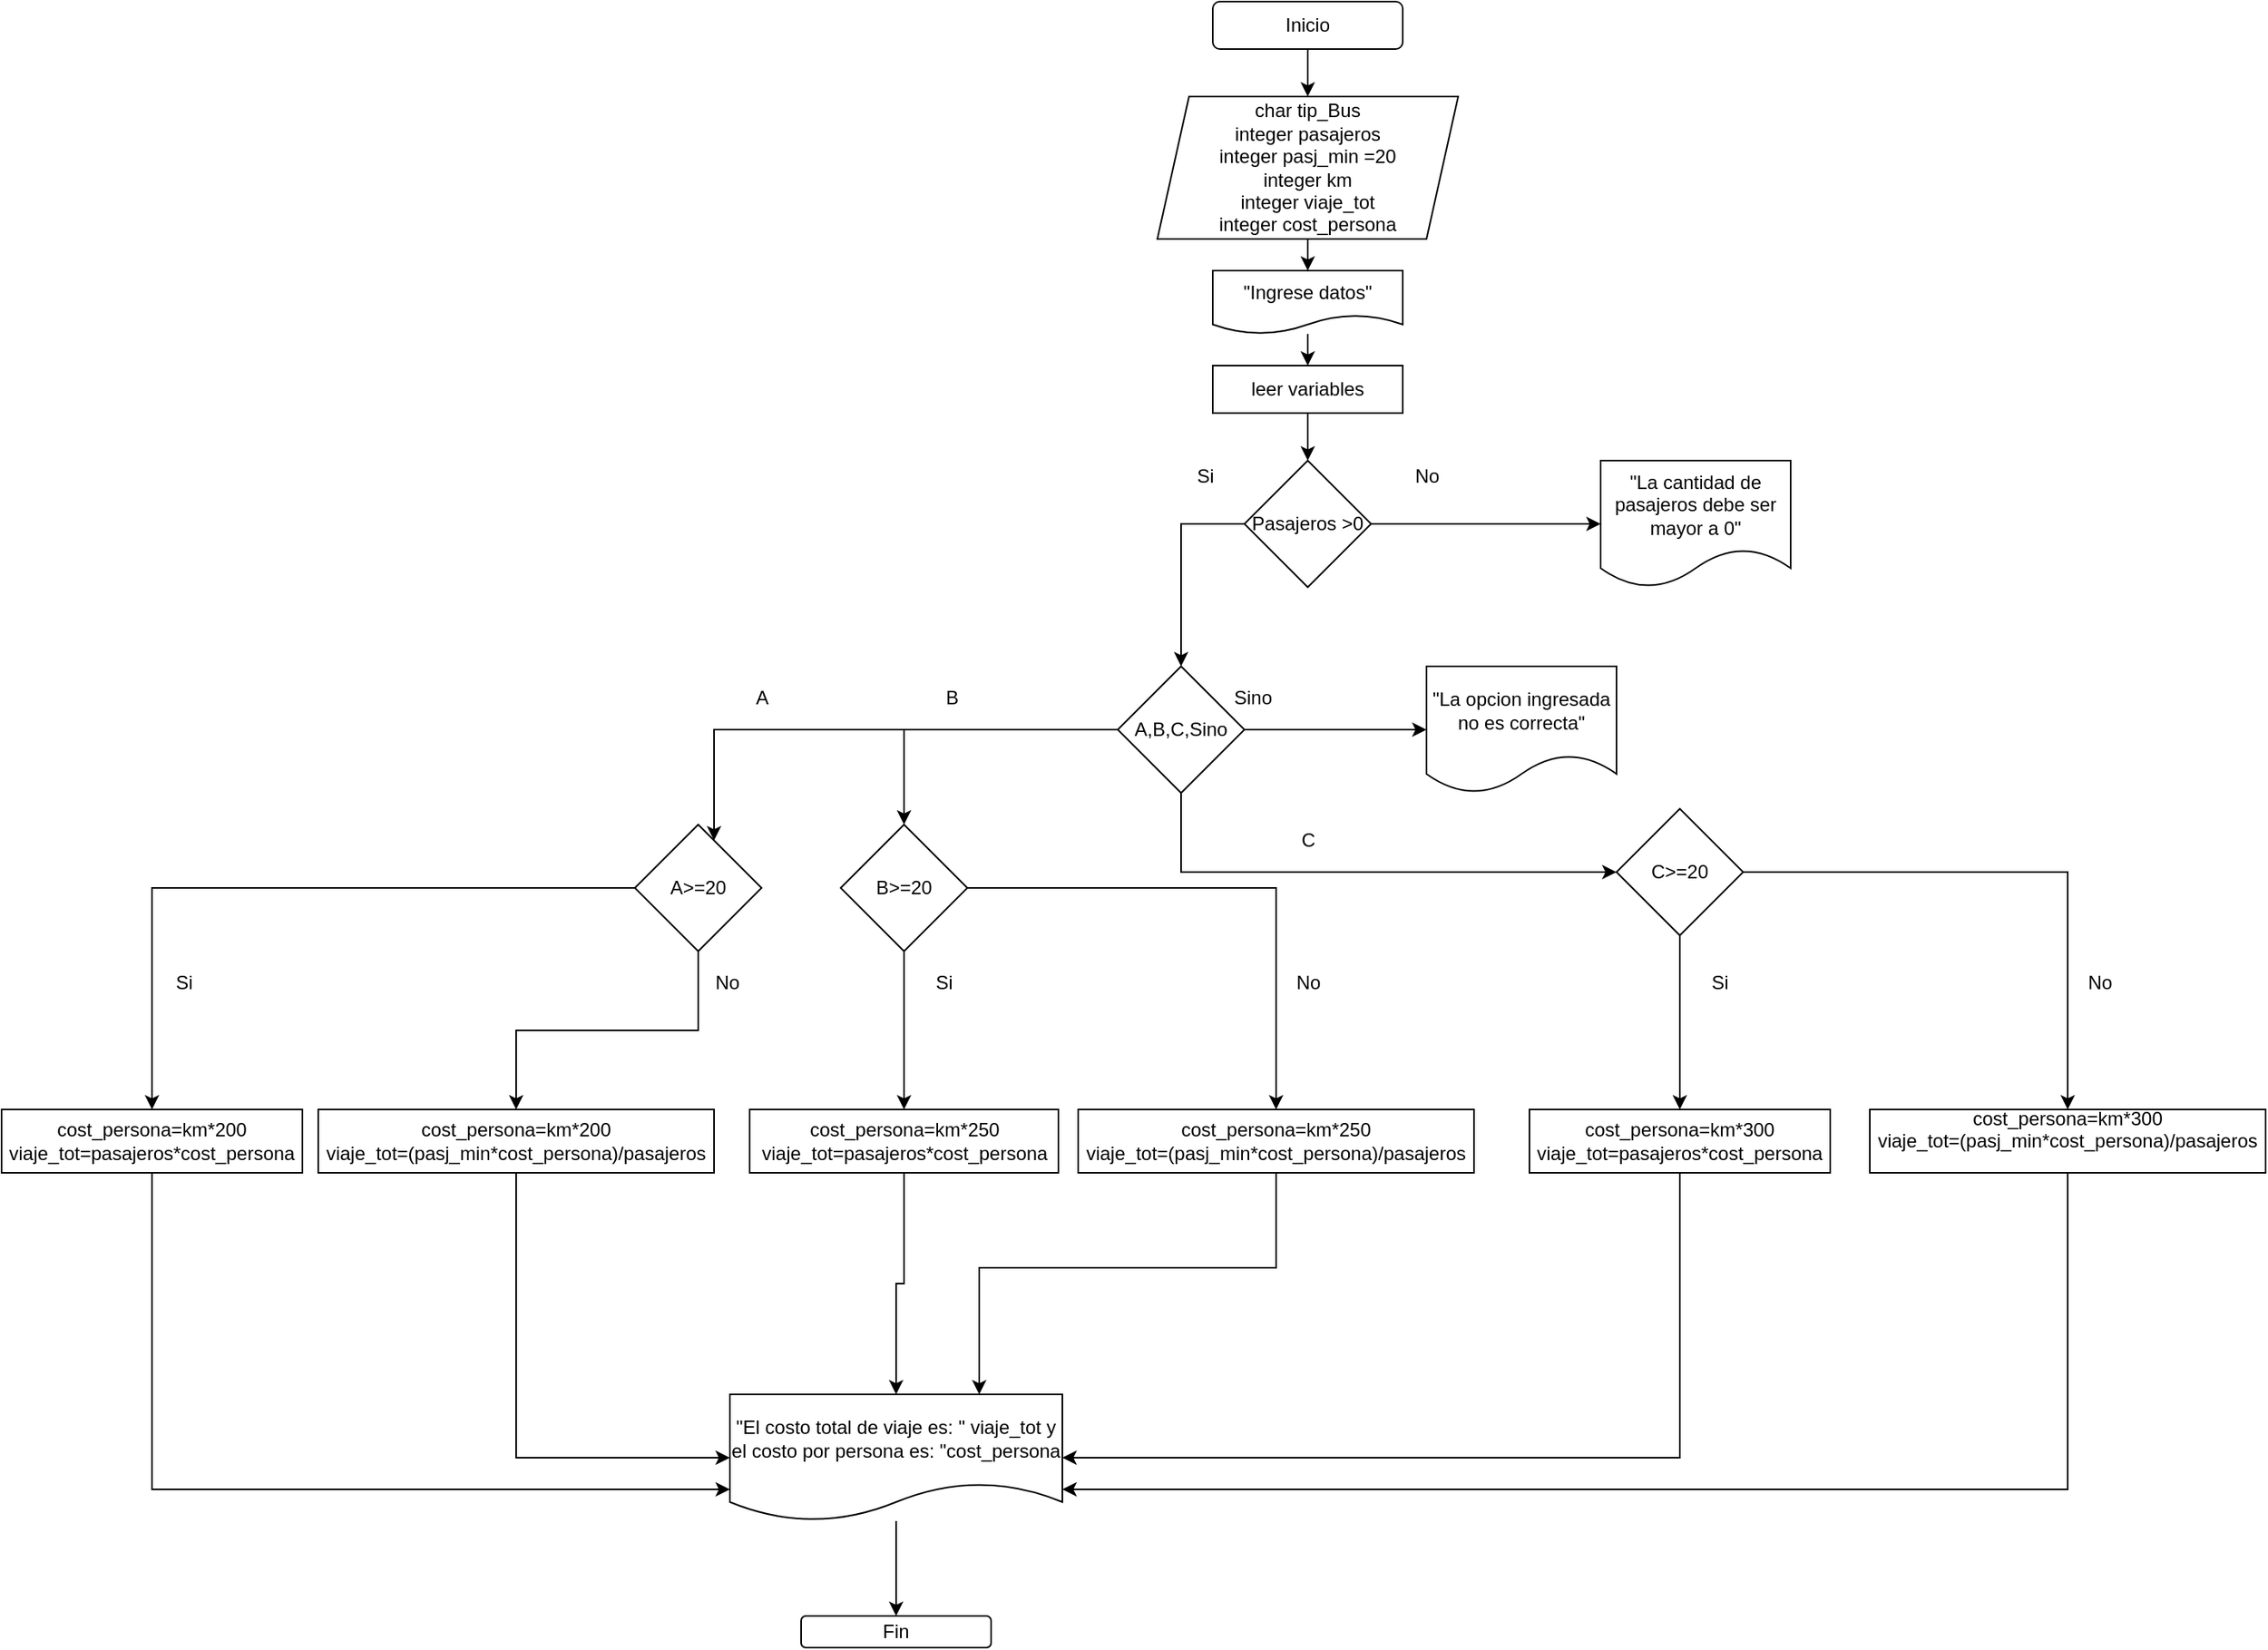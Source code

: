 <mxfile version="14.6.12" type="device"><diagram id="PZD9laoKq9WPwmswCj46" name="Page-1"><mxGraphModel dx="2207" dy="491" grid="1" gridSize="10" guides="1" tooltips="1" connect="1" arrows="1" fold="1" page="1" pageScale="1" pageWidth="1169" pageHeight="1654" math="0" shadow="0"><root><mxCell id="0"/><mxCell id="1" parent="0"/><mxCell id="CfpBCdrQQZ7qtAmF0fkZ-4" style="edgeStyle=orthogonalEdgeStyle;rounded=0;orthogonalLoop=1;jettySize=auto;html=1;entryX=0.5;entryY=0;entryDx=0;entryDy=0;" edge="1" parent="1" source="CfpBCdrQQZ7qtAmF0fkZ-1" target="CfpBCdrQQZ7qtAmF0fkZ-3"><mxGeometry relative="1" as="geometry"/></mxCell><mxCell id="CfpBCdrQQZ7qtAmF0fkZ-1" value="Inicio" style="rounded=1;whiteSpace=wrap;html=1;" vertex="1" parent="1"><mxGeometry x="525" y="50" width="120" height="30" as="geometry"/></mxCell><mxCell id="CfpBCdrQQZ7qtAmF0fkZ-10" style="edgeStyle=orthogonalEdgeStyle;rounded=0;orthogonalLoop=1;jettySize=auto;html=1;" edge="1" parent="1" source="CfpBCdrQQZ7qtAmF0fkZ-3" target="CfpBCdrQQZ7qtAmF0fkZ-7"><mxGeometry relative="1" as="geometry"/></mxCell><mxCell id="CfpBCdrQQZ7qtAmF0fkZ-3" value="&lt;div&gt;char tip_Bus&lt;/div&gt;&lt;div&gt;integer pasajeros&lt;/div&gt;&lt;div&gt;integer pasj_min =20&lt;/div&gt;&lt;div&gt;integer km&lt;/div&gt;&lt;div&gt;integer viaje_tot&lt;/div&gt;&lt;div&gt;integer cost_persona&lt;/div&gt;" style="shape=parallelogram;perimeter=parallelogramPerimeter;whiteSpace=wrap;html=1;fixedSize=1;" vertex="1" parent="1"><mxGeometry x="490" y="110" width="190" height="90" as="geometry"/></mxCell><mxCell id="CfpBCdrQQZ7qtAmF0fkZ-11" style="edgeStyle=orthogonalEdgeStyle;rounded=0;orthogonalLoop=1;jettySize=auto;html=1;entryX=0.5;entryY=0;entryDx=0;entryDy=0;" edge="1" parent="1" source="CfpBCdrQQZ7qtAmF0fkZ-7" target="CfpBCdrQQZ7qtAmF0fkZ-9"><mxGeometry relative="1" as="geometry"/></mxCell><mxCell id="CfpBCdrQQZ7qtAmF0fkZ-7" value="&quot;Ingrese datos&quot;" style="shape=document;whiteSpace=wrap;html=1;boundedLbl=1;" vertex="1" parent="1"><mxGeometry x="525" y="220" width="120" height="40" as="geometry"/></mxCell><mxCell id="CfpBCdrQQZ7qtAmF0fkZ-13" style="edgeStyle=orthogonalEdgeStyle;rounded=0;orthogonalLoop=1;jettySize=auto;html=1;" edge="1" parent="1" source="CfpBCdrQQZ7qtAmF0fkZ-9" target="CfpBCdrQQZ7qtAmF0fkZ-12"><mxGeometry relative="1" as="geometry"/></mxCell><mxCell id="CfpBCdrQQZ7qtAmF0fkZ-9" value="leer variables" style="rounded=0;whiteSpace=wrap;html=1;" vertex="1" parent="1"><mxGeometry x="525" y="280" width="120" height="30" as="geometry"/></mxCell><mxCell id="CfpBCdrQQZ7qtAmF0fkZ-14" style="edgeStyle=orthogonalEdgeStyle;rounded=0;orthogonalLoop=1;jettySize=auto;html=1;exitX=0;exitY=0.5;exitDx=0;exitDy=0;" edge="1" parent="1" source="CfpBCdrQQZ7qtAmF0fkZ-12" target="CfpBCdrQQZ7qtAmF0fkZ-21"><mxGeometry relative="1" as="geometry"><mxPoint x="340" y="480" as="targetPoint"/></mxGeometry></mxCell><mxCell id="CfpBCdrQQZ7qtAmF0fkZ-15" style="edgeStyle=orthogonalEdgeStyle;rounded=0;orthogonalLoop=1;jettySize=auto;html=1;entryX=0;entryY=0.5;entryDx=0;entryDy=0;" edge="1" parent="1" source="CfpBCdrQQZ7qtAmF0fkZ-12" target="CfpBCdrQQZ7qtAmF0fkZ-18"><mxGeometry relative="1" as="geometry"><mxPoint x="750" y="380" as="targetPoint"/></mxGeometry></mxCell><mxCell id="CfpBCdrQQZ7qtAmF0fkZ-12" value="Pasajeros &amp;gt;0" style="rhombus;whiteSpace=wrap;html=1;" vertex="1" parent="1"><mxGeometry x="545" y="340" width="80" height="80" as="geometry"/></mxCell><mxCell id="CfpBCdrQQZ7qtAmF0fkZ-16" value="No" style="text;html=1;align=center;verticalAlign=middle;resizable=0;points=[];autosize=1;strokeColor=none;" vertex="1" parent="1"><mxGeometry x="645" y="340" width="30" height="20" as="geometry"/></mxCell><mxCell id="CfpBCdrQQZ7qtAmF0fkZ-18" value="&quot;La cantidad de pasajeros debe ser mayor a 0&quot;" style="shape=document;whiteSpace=wrap;html=1;boundedLbl=1;" vertex="1" parent="1"><mxGeometry x="770" y="340" width="120" height="80" as="geometry"/></mxCell><mxCell id="CfpBCdrQQZ7qtAmF0fkZ-23" style="edgeStyle=orthogonalEdgeStyle;rounded=0;orthogonalLoop=1;jettySize=auto;html=1;exitX=0;exitY=0.5;exitDx=0;exitDy=0;" edge="1" parent="1" source="CfpBCdrQQZ7qtAmF0fkZ-21" target="CfpBCdrQQZ7qtAmF0fkZ-22"><mxGeometry relative="1" as="geometry"><Array as="points"><mxPoint x="210" y="510"/></Array></mxGeometry></mxCell><mxCell id="CfpBCdrQQZ7qtAmF0fkZ-25" style="edgeStyle=orthogonalEdgeStyle;rounded=0;orthogonalLoop=1;jettySize=auto;html=1;entryX=0.5;entryY=0;entryDx=0;entryDy=0;" edge="1" parent="1" source="CfpBCdrQQZ7qtAmF0fkZ-21" target="CfpBCdrQQZ7qtAmF0fkZ-24"><mxGeometry relative="1" as="geometry"/></mxCell><mxCell id="CfpBCdrQQZ7qtAmF0fkZ-27" style="edgeStyle=orthogonalEdgeStyle;rounded=0;orthogonalLoop=1;jettySize=auto;html=1;" edge="1" parent="1" source="CfpBCdrQQZ7qtAmF0fkZ-21" target="CfpBCdrQQZ7qtAmF0fkZ-26"><mxGeometry relative="1" as="geometry"><Array as="points"><mxPoint x="505" y="600"/></Array></mxGeometry></mxCell><mxCell id="CfpBCdrQQZ7qtAmF0fkZ-33" style="edgeStyle=orthogonalEdgeStyle;rounded=0;orthogonalLoop=1;jettySize=auto;html=1;entryX=0;entryY=0.5;entryDx=0;entryDy=0;" edge="1" parent="1" source="CfpBCdrQQZ7qtAmF0fkZ-21" target="CfpBCdrQQZ7qtAmF0fkZ-32"><mxGeometry relative="1" as="geometry"/></mxCell><mxCell id="CfpBCdrQQZ7qtAmF0fkZ-21" value="A,B,C,Sino" style="rhombus;whiteSpace=wrap;html=1;" vertex="1" parent="1"><mxGeometry x="465" y="470" width="80" height="80" as="geometry"/></mxCell><mxCell id="CfpBCdrQQZ7qtAmF0fkZ-39" style="edgeStyle=orthogonalEdgeStyle;rounded=0;orthogonalLoop=1;jettySize=auto;html=1;exitX=0;exitY=0.5;exitDx=0;exitDy=0;entryX=0.5;entryY=0;entryDx=0;entryDy=0;" edge="1" parent="1" source="CfpBCdrQQZ7qtAmF0fkZ-22" target="CfpBCdrQQZ7qtAmF0fkZ-38"><mxGeometry relative="1" as="geometry"/></mxCell><mxCell id="CfpBCdrQQZ7qtAmF0fkZ-41" style="edgeStyle=orthogonalEdgeStyle;rounded=0;orthogonalLoop=1;jettySize=auto;html=1;entryX=0.5;entryY=0;entryDx=0;entryDy=0;" edge="1" parent="1" source="CfpBCdrQQZ7qtAmF0fkZ-22" target="CfpBCdrQQZ7qtAmF0fkZ-40"><mxGeometry relative="1" as="geometry"><Array as="points"><mxPoint x="200" y="700"/><mxPoint x="85" y="700"/></Array></mxGeometry></mxCell><mxCell id="CfpBCdrQQZ7qtAmF0fkZ-22" value="A&amp;gt;=20" style="rhombus;whiteSpace=wrap;html=1;" vertex="1" parent="1"><mxGeometry x="160" y="570" width="80" height="80" as="geometry"/></mxCell><mxCell id="CfpBCdrQQZ7qtAmF0fkZ-45" style="edgeStyle=orthogonalEdgeStyle;rounded=0;orthogonalLoop=1;jettySize=auto;html=1;" edge="1" parent="1" source="CfpBCdrQQZ7qtAmF0fkZ-24" target="CfpBCdrQQZ7qtAmF0fkZ-44"><mxGeometry relative="1" as="geometry"/></mxCell><mxCell id="CfpBCdrQQZ7qtAmF0fkZ-49" style="edgeStyle=orthogonalEdgeStyle;rounded=0;orthogonalLoop=1;jettySize=auto;html=1;exitX=1;exitY=0.5;exitDx=0;exitDy=0;" edge="1" parent="1" source="CfpBCdrQQZ7qtAmF0fkZ-24" target="CfpBCdrQQZ7qtAmF0fkZ-47"><mxGeometry relative="1" as="geometry"/></mxCell><mxCell id="CfpBCdrQQZ7qtAmF0fkZ-24" value="&lt;span style=&quot;font-weight: 400&quot;&gt;B&amp;gt;=20&lt;/span&gt;" style="rhombus;whiteSpace=wrap;html=1;fontStyle=1" vertex="1" parent="1"><mxGeometry x="290" y="570" width="80" height="80" as="geometry"/></mxCell><mxCell id="CfpBCdrQQZ7qtAmF0fkZ-53" style="edgeStyle=orthogonalEdgeStyle;rounded=0;orthogonalLoop=1;jettySize=auto;html=1;entryX=0.5;entryY=0;entryDx=0;entryDy=0;" edge="1" parent="1" source="CfpBCdrQQZ7qtAmF0fkZ-26" target="CfpBCdrQQZ7qtAmF0fkZ-52"><mxGeometry relative="1" as="geometry"/></mxCell><mxCell id="CfpBCdrQQZ7qtAmF0fkZ-57" style="edgeStyle=orthogonalEdgeStyle;rounded=0;orthogonalLoop=1;jettySize=auto;html=1;entryX=0.5;entryY=0;entryDx=0;entryDy=0;" edge="1" parent="1" source="CfpBCdrQQZ7qtAmF0fkZ-26" target="CfpBCdrQQZ7qtAmF0fkZ-55"><mxGeometry relative="1" as="geometry"/></mxCell><mxCell id="CfpBCdrQQZ7qtAmF0fkZ-26" value="C&amp;gt;=20" style="rhombus;whiteSpace=wrap;html=1;" vertex="1" parent="1"><mxGeometry x="780" y="560" width="80" height="80" as="geometry"/></mxCell><mxCell id="CfpBCdrQQZ7qtAmF0fkZ-28" value="Si" style="text;html=1;align=center;verticalAlign=middle;resizable=0;points=[];autosize=1;strokeColor=none;" vertex="1" parent="1"><mxGeometry x="505" y="340" width="30" height="20" as="geometry"/></mxCell><mxCell id="CfpBCdrQQZ7qtAmF0fkZ-29" value="A" style="text;html=1;align=center;verticalAlign=middle;resizable=0;points=[];autosize=1;strokeColor=none;" vertex="1" parent="1"><mxGeometry x="230" y="480" width="20" height="20" as="geometry"/></mxCell><mxCell id="CfpBCdrQQZ7qtAmF0fkZ-30" value="B" style="text;html=1;align=center;verticalAlign=middle;resizable=0;points=[];autosize=1;strokeColor=none;" vertex="1" parent="1"><mxGeometry x="350" y="480" width="20" height="20" as="geometry"/></mxCell><mxCell id="CfpBCdrQQZ7qtAmF0fkZ-31" value="C" style="text;html=1;align=center;verticalAlign=middle;resizable=0;points=[];autosize=1;strokeColor=none;" vertex="1" parent="1"><mxGeometry x="575" y="570" width="20" height="20" as="geometry"/></mxCell><mxCell id="CfpBCdrQQZ7qtAmF0fkZ-32" value="&quot;La opcion ingresada no es correcta&quot;" style="shape=document;whiteSpace=wrap;html=1;boundedLbl=1;" vertex="1" parent="1"><mxGeometry x="660" y="470" width="120" height="80" as="geometry"/></mxCell><mxCell id="CfpBCdrQQZ7qtAmF0fkZ-34" value="Sino" style="text;html=1;align=center;verticalAlign=middle;resizable=0;points=[];autosize=1;strokeColor=none;" vertex="1" parent="1"><mxGeometry x="530" y="480" width="40" height="20" as="geometry"/></mxCell><mxCell id="CfpBCdrQQZ7qtAmF0fkZ-60" style="edgeStyle=orthogonalEdgeStyle;rounded=0;orthogonalLoop=1;jettySize=auto;html=1;entryX=0;entryY=0.75;entryDx=0;entryDy=0;" edge="1" parent="1" source="CfpBCdrQQZ7qtAmF0fkZ-38" target="CfpBCdrQQZ7qtAmF0fkZ-59"><mxGeometry relative="1" as="geometry"><Array as="points"><mxPoint x="-145" y="990"/></Array></mxGeometry></mxCell><mxCell id="CfpBCdrQQZ7qtAmF0fkZ-38" value="&lt;div&gt;cost_persona=km*200&lt;/div&gt;&lt;div&gt;&lt;span&gt;&#9;&#9;&#9;&lt;/span&gt;viaje_tot=pasajeros*cost_persona&lt;/div&gt;" style="rounded=0;whiteSpace=wrap;html=1;" vertex="1" parent="1"><mxGeometry x="-240" y="750" width="190" height="40" as="geometry"/></mxCell><mxCell id="CfpBCdrQQZ7qtAmF0fkZ-61" style="edgeStyle=orthogonalEdgeStyle;rounded=0;orthogonalLoop=1;jettySize=auto;html=1;entryX=0;entryY=0.5;entryDx=0;entryDy=0;" edge="1" parent="1" source="CfpBCdrQQZ7qtAmF0fkZ-40" target="CfpBCdrQQZ7qtAmF0fkZ-59"><mxGeometry relative="1" as="geometry"><Array as="points"><mxPoint x="85" y="970"/></Array></mxGeometry></mxCell><mxCell id="CfpBCdrQQZ7qtAmF0fkZ-40" value="&lt;div&gt;cost_persona=km*200&lt;/div&gt;&lt;div&gt;&lt;span&gt;viaje_tot=(pasj_min*cost_persona)/pasajeros&lt;/span&gt;&lt;/div&gt;" style="rounded=0;whiteSpace=wrap;html=1;" vertex="1" parent="1"><mxGeometry x="-40" y="750" width="250" height="40" as="geometry"/></mxCell><mxCell id="CfpBCdrQQZ7qtAmF0fkZ-42" value="Si" style="text;html=1;align=center;verticalAlign=middle;resizable=0;points=[];autosize=1;strokeColor=none;" vertex="1" parent="1"><mxGeometry x="-140" y="660" width="30" height="20" as="geometry"/></mxCell><mxCell id="CfpBCdrQQZ7qtAmF0fkZ-43" value="No" style="text;html=1;align=center;verticalAlign=middle;resizable=0;points=[];autosize=1;strokeColor=none;" vertex="1" parent="1"><mxGeometry x="202.5" y="660" width="30" height="20" as="geometry"/></mxCell><mxCell id="CfpBCdrQQZ7qtAmF0fkZ-66" style="edgeStyle=orthogonalEdgeStyle;rounded=0;orthogonalLoop=1;jettySize=auto;html=1;entryX=0.5;entryY=0;entryDx=0;entryDy=0;" edge="1" parent="1" source="CfpBCdrQQZ7qtAmF0fkZ-44" target="CfpBCdrQQZ7qtAmF0fkZ-59"><mxGeometry relative="1" as="geometry"/></mxCell><mxCell id="CfpBCdrQQZ7qtAmF0fkZ-44" value="&lt;div&gt;&lt;span&gt;&#9;&#9;&#9;&lt;/span&gt;cost_persona=km*250&lt;/div&gt;&lt;div&gt;&lt;span&gt;&#9;&#9;&#9;&lt;/span&gt;viaje_tot=pasajeros*cost_persona&lt;/div&gt;" style="rounded=0;whiteSpace=wrap;html=1;" vertex="1" parent="1"><mxGeometry x="232.5" y="750" width="195" height="40" as="geometry"/></mxCell><mxCell id="CfpBCdrQQZ7qtAmF0fkZ-63" style="edgeStyle=orthogonalEdgeStyle;rounded=0;orthogonalLoop=1;jettySize=auto;html=1;entryX=0.75;entryY=0;entryDx=0;entryDy=0;" edge="1" parent="1" source="CfpBCdrQQZ7qtAmF0fkZ-47" target="CfpBCdrQQZ7qtAmF0fkZ-59"><mxGeometry relative="1" as="geometry"><Array as="points"><mxPoint x="565" y="850"/><mxPoint x="378" y="850"/></Array></mxGeometry></mxCell><mxCell id="CfpBCdrQQZ7qtAmF0fkZ-47" value="&lt;div&gt;cost_persona=km*250&lt;/div&gt;&lt;div&gt;&lt;span&gt;&#9;&#9;&#9;&lt;/span&gt;viaje_tot=(pasj_min*cost_persona)/pasajeros&lt;/div&gt;" style="rounded=0;whiteSpace=wrap;html=1;" vertex="1" parent="1"><mxGeometry x="440" y="750" width="250" height="40" as="geometry"/></mxCell><mxCell id="CfpBCdrQQZ7qtAmF0fkZ-48" value="Si" style="text;html=1;align=center;verticalAlign=middle;resizable=0;points=[];autosize=1;strokeColor=none;" vertex="1" parent="1"><mxGeometry x="340" y="660" width="30" height="20" as="geometry"/></mxCell><mxCell id="CfpBCdrQQZ7qtAmF0fkZ-51" value="No" style="text;html=1;align=center;verticalAlign=middle;resizable=0;points=[];autosize=1;strokeColor=none;" vertex="1" parent="1"><mxGeometry x="570" y="660" width="30" height="20" as="geometry"/></mxCell><mxCell id="CfpBCdrQQZ7qtAmF0fkZ-64" style="edgeStyle=orthogonalEdgeStyle;rounded=0;orthogonalLoop=1;jettySize=auto;html=1;exitX=0.5;exitY=1;exitDx=0;exitDy=0;entryX=1;entryY=0.5;entryDx=0;entryDy=0;" edge="1" parent="1" source="CfpBCdrQQZ7qtAmF0fkZ-52" target="CfpBCdrQQZ7qtAmF0fkZ-59"><mxGeometry relative="1" as="geometry"/></mxCell><mxCell id="CfpBCdrQQZ7qtAmF0fkZ-52" value="&lt;div&gt;cost_persona=km*300&lt;/div&gt;&lt;div&gt;&lt;span&gt;&#9;&#9;&#9;&lt;/span&gt;viaje_tot=pasajeros*cost_persona&lt;/div&gt;" style="rounded=0;whiteSpace=wrap;html=1;" vertex="1" parent="1"><mxGeometry x="725" y="750" width="190" height="40" as="geometry"/></mxCell><mxCell id="CfpBCdrQQZ7qtAmF0fkZ-54" value="Si" style="text;html=1;align=center;verticalAlign=middle;resizable=0;points=[];autosize=1;strokeColor=none;" vertex="1" parent="1"><mxGeometry x="830" y="660" width="30" height="20" as="geometry"/></mxCell><mxCell id="CfpBCdrQQZ7qtAmF0fkZ-65" style="edgeStyle=orthogonalEdgeStyle;rounded=0;orthogonalLoop=1;jettySize=auto;html=1;entryX=1;entryY=0.75;entryDx=0;entryDy=0;" edge="1" parent="1" source="CfpBCdrQQZ7qtAmF0fkZ-55" target="CfpBCdrQQZ7qtAmF0fkZ-59"><mxGeometry relative="1" as="geometry"><Array as="points"><mxPoint x="1065" y="990"/></Array></mxGeometry></mxCell><mxCell id="CfpBCdrQQZ7qtAmF0fkZ-55" value="&lt;div&gt;cost_persona=km*300&lt;/div&gt;&lt;div&gt;&lt;span&gt;&#9;&#9;&#9;&lt;/span&gt;viaje_tot=(pasj_min*cost_persona)/pasajeros&lt;/div&gt;&lt;div&gt;&lt;br&gt;&lt;/div&gt;" style="rounded=0;whiteSpace=wrap;html=1;" vertex="1" parent="1"><mxGeometry x="940" y="750" width="250" height="40" as="geometry"/></mxCell><mxCell id="CfpBCdrQQZ7qtAmF0fkZ-58" value="No" style="text;html=1;align=center;verticalAlign=middle;resizable=0;points=[];autosize=1;strokeColor=none;" vertex="1" parent="1"><mxGeometry x="1070" y="660" width="30" height="20" as="geometry"/></mxCell><mxCell id="CfpBCdrQQZ7qtAmF0fkZ-68" style="edgeStyle=orthogonalEdgeStyle;rounded=0;orthogonalLoop=1;jettySize=auto;html=1;entryX=0.5;entryY=0;entryDx=0;entryDy=0;" edge="1" parent="1" source="CfpBCdrQQZ7qtAmF0fkZ-59" target="CfpBCdrQQZ7qtAmF0fkZ-67"><mxGeometry relative="1" as="geometry"/></mxCell><mxCell id="CfpBCdrQQZ7qtAmF0fkZ-59" value="&quot;El costo total de viaje es: &quot; viaje_tot y el costo por persona es: &quot;cost_persona" style="shape=document;whiteSpace=wrap;html=1;boundedLbl=1;" vertex="1" parent="1"><mxGeometry x="220" y="930" width="210" height="80" as="geometry"/></mxCell><mxCell id="CfpBCdrQQZ7qtAmF0fkZ-67" value="Fin" style="rounded=1;whiteSpace=wrap;html=1;" vertex="1" parent="1"><mxGeometry x="265" y="1070" width="120" height="20" as="geometry"/></mxCell></root></mxGraphModel></diagram></mxfile>